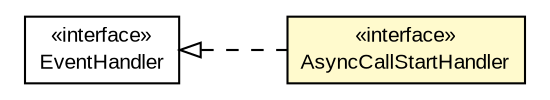#!/usr/local/bin/dot
#
# Class diagram 
# Generated by UMLGraph version R5_6-24-gf6e263 (http://www.umlgraph.org/)
#

digraph G {
	edge [fontname="arial",fontsize=10,labelfontname="arial",labelfontsize=10];
	node [fontname="arial",fontsize=10,shape=plaintext];
	nodesep=0.25;
	ranksep=0.5;
	rankdir=LR;
	// com.gwtplatform.mvp.client.proxy.AsyncCallStartHandler
	c137059 [label=<<table title="com.gwtplatform.mvp.client.proxy.AsyncCallStartHandler" border="0" cellborder="1" cellspacing="0" cellpadding="2" port="p" bgcolor="lemonChiffon" href="./AsyncCallStartHandler.html">
		<tr><td><table border="0" cellspacing="0" cellpadding="1">
<tr><td align="center" balign="center"> &#171;interface&#187; </td></tr>
<tr><td align="center" balign="center"> AsyncCallStartHandler </td></tr>
		</table></td></tr>
		</table>>, URL="./AsyncCallStartHandler.html", fontname="arial", fontcolor="black", fontsize=10.0];
	//com.gwtplatform.mvp.client.proxy.AsyncCallStartHandler implements com.google.gwt.event.shared.EventHandler
	c137515:p -> c137059:p [dir=back,arrowtail=empty,style=dashed];
	// com.google.gwt.event.shared.EventHandler
	c137515 [label=<<table title="com.google.gwt.event.shared.EventHandler" border="0" cellborder="1" cellspacing="0" cellpadding="2" port="p" href="http://google-web-toolkit.googlecode.com/svn/javadoc/latest/com/google/gwt/event/shared/EventHandler.html">
		<tr><td><table border="0" cellspacing="0" cellpadding="1">
<tr><td align="center" balign="center"> &#171;interface&#187; </td></tr>
<tr><td align="center" balign="center"> EventHandler </td></tr>
		</table></td></tr>
		</table>>, URL="http://google-web-toolkit.googlecode.com/svn/javadoc/latest/com/google/gwt/event/shared/EventHandler.html", fontname="arial", fontcolor="black", fontsize=10.0];
}

